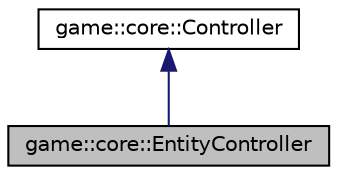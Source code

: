 digraph "game::core::EntityController"
{
 // LATEX_PDF_SIZE
  edge [fontname="Helvetica",fontsize="10",labelfontname="Helvetica",labelfontsize="10"];
  node [fontname="Helvetica",fontsize="10",shape=record];
  Node1 [label="game::core::EntityController",height=0.2,width=0.4,color="black", fillcolor="grey75", style="filled", fontcolor="black",tooltip="This controller is specific for entities."];
  Node2 -> Node1 [dir="back",color="midnightblue",fontsize="10",style="solid",fontname="Helvetica"];
  Node2 [label="game::core::Controller",height=0.2,width=0.4,color="black", fillcolor="white", style="filled",URL="$classgame_1_1core_1_1_controller.html",tooltip="Abstract Controller class that can manage a GameObject."];
}
